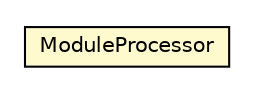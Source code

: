 #!/usr/local/bin/dot
#
# Class diagram 
# Generated by UMLGraph version 5.1 (http://www.umlgraph.org/)
#

digraph G {
	edge [fontname="Helvetica",fontsize=10,labelfontname="Helvetica",labelfontsize=10];
	node [fontname="Helvetica",fontsize=10,shape=plaintext];
	nodesep=0.25;
	ranksep=0.5;
	// org.androidtransfuse.analysis.module.ModuleProcessor
	c51470 [label=<<table title="org.androidtransfuse.analysis.module.ModuleProcessor" border="0" cellborder="1" cellspacing="0" cellpadding="2" port="p" bgcolor="lemonChiffon" href="./ModuleProcessor.html">
		<tr><td><table border="0" cellspacing="0" cellpadding="1">
<tr><td align="center" balign="center"> ModuleProcessor </td></tr>
		</table></td></tr>
		</table>>, fontname="Helvetica", fontcolor="black", fontsize=10.0];
}

